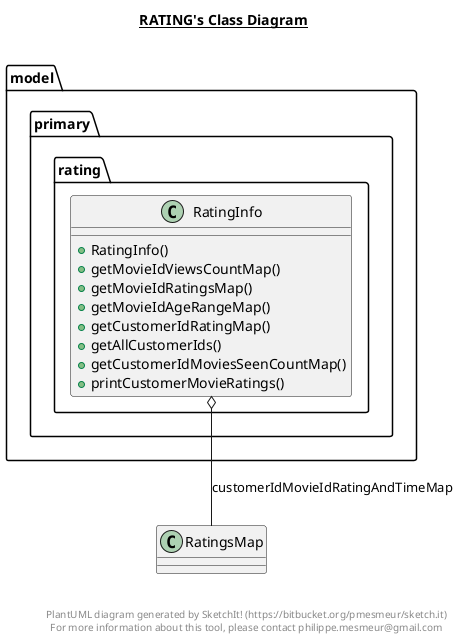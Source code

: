 @startuml

title __RATING's Class Diagram__\n

  package model {
    package model.primary {
      package model.primary.rating {
        class RatingInfo {
            + RatingInfo()
            + getMovieIdViewsCountMap()
            + getMovieIdRatingsMap()
            + getMovieIdAgeRangeMap()
            + getCustomerIdRatingMap()
            + getAllCustomerIds()
            + getCustomerIdMoviesSeenCountMap()
            + printCustomerMovieRatings()
        }
      }
    }
  }
  

  RatingInfo o-- RatingsMap : customerIdMovieIdRatingAndTimeMap


right footer


PlantUML diagram generated by SketchIt! (https://bitbucket.org/pmesmeur/sketch.it)
For more information about this tool, please contact philippe.mesmeur@gmail.com
endfooter

@enduml
